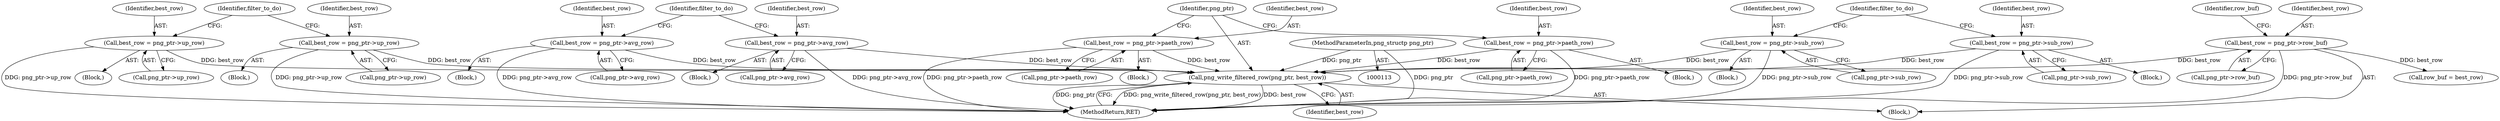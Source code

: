 digraph "0_Chrome_7f3d85b096f66870a15b37c2f40b219b2e292693_32@API" {
"1001223" [label="(Call,png_write_filtered_row(png_ptr, best_row))"];
"1000114" [label="(MethodParameterIn,png_structp png_ptr)"];
"1000497" [label="(Call,best_row = png_ptr->up_row)"];
"1000700" [label="(Call,best_row = png_ptr->avg_row)"];
"1001218" [label="(Call,best_row = png_ptr->paeth_row)"];
"1001013" [label="(Call,best_row = png_ptr->paeth_row)"];
"1000428" [label="(Call,best_row = png_ptr->sub_row)"];
"1000295" [label="(Call,best_row = png_ptr->sub_row)"];
"1000852" [label="(Call,best_row = png_ptr->avg_row)"];
"1000595" [label="(Call,best_row = png_ptr->up_row)"];
"1000151" [label="(Call,best_row = png_ptr->row_buf)"];
"1000424" [label="(Block,)"];
"1001223" [label="(Call,png_write_filtered_row(png_ptr, best_row))"];
"1000157" [label="(Identifier,row_buf)"];
"1000602" [label="(Identifier,filter_to_do)"];
"1000296" [label="(Identifier,best_row)"];
"1000848" [label="(Block,)"];
"1000153" [label="(Call,png_ptr->row_buf)"];
"1000156" [label="(Call,row_buf = best_row)"];
"1001220" [label="(Call,png_ptr->paeth_row)"];
"1000853" [label="(Identifier,best_row)"];
"1000497" [label="(Call,best_row = png_ptr->up_row)"];
"1000591" [label="(Block,)"];
"1001014" [label="(Identifier,best_row)"];
"1001225" [label="(Identifier,best_row)"];
"1001226" [label="(MethodReturn,RET)"];
"1000151" [label="(Call,best_row = png_ptr->row_buf)"];
"1001015" [label="(Call,png_ptr->paeth_row)"];
"1000596" [label="(Identifier,best_row)"];
"1001218" [label="(Call,best_row = png_ptr->paeth_row)"];
"1000861" [label="(Block,)"];
"1000597" [label="(Call,png_ptr->up_row)"];
"1000297" [label="(Call,png_ptr->sub_row)"];
"1000498" [label="(Identifier,best_row)"];
"1000429" [label="(Identifier,best_row)"];
"1000152" [label="(Identifier,best_row)"];
"1001219" [label="(Identifier,best_row)"];
"1001224" [label="(Identifier,png_ptr)"];
"1000604" [label="(Block,)"];
"1000437" [label="(Block,)"];
"1000116" [label="(Block,)"];
"1000859" [label="(Identifier,filter_to_do)"];
"1000295" [label="(Call,best_row = png_ptr->sub_row)"];
"1001013" [label="(Call,best_row = png_ptr->paeth_row)"];
"1001217" [label="(Block,)"];
"1000114" [label="(MethodParameterIn,png_structp png_ptr)"];
"1000430" [label="(Call,png_ptr->sub_row)"];
"1000701" [label="(Identifier,best_row)"];
"1000700" [label="(Call,best_row = png_ptr->avg_row)"];
"1000499" [label="(Call,png_ptr->up_row)"];
"1000852" [label="(Call,best_row = png_ptr->avg_row)"];
"1000435" [label="(Identifier,filter_to_do)"];
"1000218" [label="(Block,)"];
"1000428" [label="(Call,best_row = png_ptr->sub_row)"];
"1000702" [label="(Call,png_ptr->avg_row)"];
"1000595" [label="(Call,best_row = png_ptr->up_row)"];
"1000854" [label="(Call,png_ptr->avg_row)"];
"1001223" -> "1000116"  [label="AST: "];
"1001223" -> "1001225"  [label="CFG: "];
"1001224" -> "1001223"  [label="AST: "];
"1001225" -> "1001223"  [label="AST: "];
"1001226" -> "1001223"  [label="CFG: "];
"1001223" -> "1001226"  [label="DDG: png_write_filtered_row(png_ptr, best_row)"];
"1001223" -> "1001226"  [label="DDG: best_row"];
"1001223" -> "1001226"  [label="DDG: png_ptr"];
"1000114" -> "1001223"  [label="DDG: png_ptr"];
"1000497" -> "1001223"  [label="DDG: best_row"];
"1000700" -> "1001223"  [label="DDG: best_row"];
"1001218" -> "1001223"  [label="DDG: best_row"];
"1001013" -> "1001223"  [label="DDG: best_row"];
"1000428" -> "1001223"  [label="DDG: best_row"];
"1000295" -> "1001223"  [label="DDG: best_row"];
"1000852" -> "1001223"  [label="DDG: best_row"];
"1000595" -> "1001223"  [label="DDG: best_row"];
"1000151" -> "1001223"  [label="DDG: best_row"];
"1000114" -> "1000113"  [label="AST: "];
"1000114" -> "1001226"  [label="DDG: png_ptr"];
"1000497" -> "1000437"  [label="AST: "];
"1000497" -> "1000499"  [label="CFG: "];
"1000498" -> "1000497"  [label="AST: "];
"1000499" -> "1000497"  [label="AST: "];
"1000602" -> "1000497"  [label="CFG: "];
"1000497" -> "1001226"  [label="DDG: png_ptr->up_row"];
"1000700" -> "1000604"  [label="AST: "];
"1000700" -> "1000702"  [label="CFG: "];
"1000701" -> "1000700"  [label="AST: "];
"1000702" -> "1000700"  [label="AST: "];
"1000859" -> "1000700"  [label="CFG: "];
"1000700" -> "1001226"  [label="DDG: png_ptr->avg_row"];
"1001218" -> "1001217"  [label="AST: "];
"1001218" -> "1001220"  [label="CFG: "];
"1001219" -> "1001218"  [label="AST: "];
"1001220" -> "1001218"  [label="AST: "];
"1001224" -> "1001218"  [label="CFG: "];
"1001218" -> "1001226"  [label="DDG: png_ptr->paeth_row"];
"1001013" -> "1000861"  [label="AST: "];
"1001013" -> "1001015"  [label="CFG: "];
"1001014" -> "1001013"  [label="AST: "];
"1001015" -> "1001013"  [label="AST: "];
"1001224" -> "1001013"  [label="CFG: "];
"1001013" -> "1001226"  [label="DDG: png_ptr->paeth_row"];
"1000428" -> "1000424"  [label="AST: "];
"1000428" -> "1000430"  [label="CFG: "];
"1000429" -> "1000428"  [label="AST: "];
"1000430" -> "1000428"  [label="AST: "];
"1000435" -> "1000428"  [label="CFG: "];
"1000428" -> "1001226"  [label="DDG: png_ptr->sub_row"];
"1000295" -> "1000218"  [label="AST: "];
"1000295" -> "1000297"  [label="CFG: "];
"1000296" -> "1000295"  [label="AST: "];
"1000297" -> "1000295"  [label="AST: "];
"1000435" -> "1000295"  [label="CFG: "];
"1000295" -> "1001226"  [label="DDG: png_ptr->sub_row"];
"1000852" -> "1000848"  [label="AST: "];
"1000852" -> "1000854"  [label="CFG: "];
"1000853" -> "1000852"  [label="AST: "];
"1000854" -> "1000852"  [label="AST: "];
"1000859" -> "1000852"  [label="CFG: "];
"1000852" -> "1001226"  [label="DDG: png_ptr->avg_row"];
"1000595" -> "1000591"  [label="AST: "];
"1000595" -> "1000597"  [label="CFG: "];
"1000596" -> "1000595"  [label="AST: "];
"1000597" -> "1000595"  [label="AST: "];
"1000602" -> "1000595"  [label="CFG: "];
"1000595" -> "1001226"  [label="DDG: png_ptr->up_row"];
"1000151" -> "1000116"  [label="AST: "];
"1000151" -> "1000153"  [label="CFG: "];
"1000152" -> "1000151"  [label="AST: "];
"1000153" -> "1000151"  [label="AST: "];
"1000157" -> "1000151"  [label="CFG: "];
"1000151" -> "1001226"  [label="DDG: png_ptr->row_buf"];
"1000151" -> "1000156"  [label="DDG: best_row"];
}
